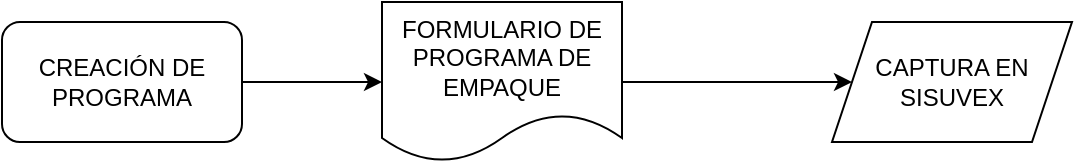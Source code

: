 <mxfile version="21.1.6" type="github">
  <diagram name="Página-1" id="Q4JGNG_Z1TLiVNXhTvYV">
    <mxGraphModel dx="1434" dy="788" grid="1" gridSize="10" guides="1" tooltips="1" connect="1" arrows="1" fold="1" page="1" pageScale="1" pageWidth="1169" pageHeight="827" math="0" shadow="0">
      <root>
        <mxCell id="0" />
        <mxCell id="1" parent="0" />
        <mxCell id="Qb9ebPlhgd1MtIVCZwGN-3" style="edgeStyle=orthogonalEdgeStyle;rounded=0;orthogonalLoop=1;jettySize=auto;html=1;entryX=0;entryY=0.5;entryDx=0;entryDy=0;" edge="1" parent="1" source="Qb9ebPlhgd1MtIVCZwGN-1" target="Qb9ebPlhgd1MtIVCZwGN-2">
          <mxGeometry relative="1" as="geometry" />
        </mxCell>
        <mxCell id="Qb9ebPlhgd1MtIVCZwGN-1" value="CREACIÓN DE PROGRAMA" style="rounded=1;whiteSpace=wrap;html=1;" vertex="1" parent="1">
          <mxGeometry x="50" y="50" width="120" height="60" as="geometry" />
        </mxCell>
        <mxCell id="Qb9ebPlhgd1MtIVCZwGN-5" style="edgeStyle=orthogonalEdgeStyle;rounded=0;orthogonalLoop=1;jettySize=auto;html=1;" edge="1" parent="1" source="Qb9ebPlhgd1MtIVCZwGN-2" target="Qb9ebPlhgd1MtIVCZwGN-4">
          <mxGeometry relative="1" as="geometry" />
        </mxCell>
        <mxCell id="Qb9ebPlhgd1MtIVCZwGN-2" value="FORMULARIO DE PROGRAMA DE EMPAQUE" style="shape=document;whiteSpace=wrap;html=1;boundedLbl=1;" vertex="1" parent="1">
          <mxGeometry x="240" y="40" width="120" height="80" as="geometry" />
        </mxCell>
        <mxCell id="Qb9ebPlhgd1MtIVCZwGN-4" value="CAPTURA EN SISUVEX" style="shape=parallelogram;perimeter=parallelogramPerimeter;whiteSpace=wrap;html=1;fixedSize=1;" vertex="1" parent="1">
          <mxGeometry x="465" y="50" width="120" height="60" as="geometry" />
        </mxCell>
      </root>
    </mxGraphModel>
  </diagram>
</mxfile>
